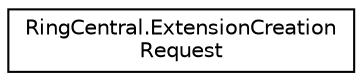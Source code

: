 digraph "Graphical Class Hierarchy"
{
 // LATEX_PDF_SIZE
  edge [fontname="Helvetica",fontsize="10",labelfontname="Helvetica",labelfontsize="10"];
  node [fontname="Helvetica",fontsize="10",shape=record];
  rankdir="LR";
  Node0 [label="RingCentral.ExtensionCreation\lRequest",height=0.2,width=0.4,color="black", fillcolor="white", style="filled",URL="$classRingCentral_1_1ExtensionCreationRequest.html",tooltip=" "];
}
